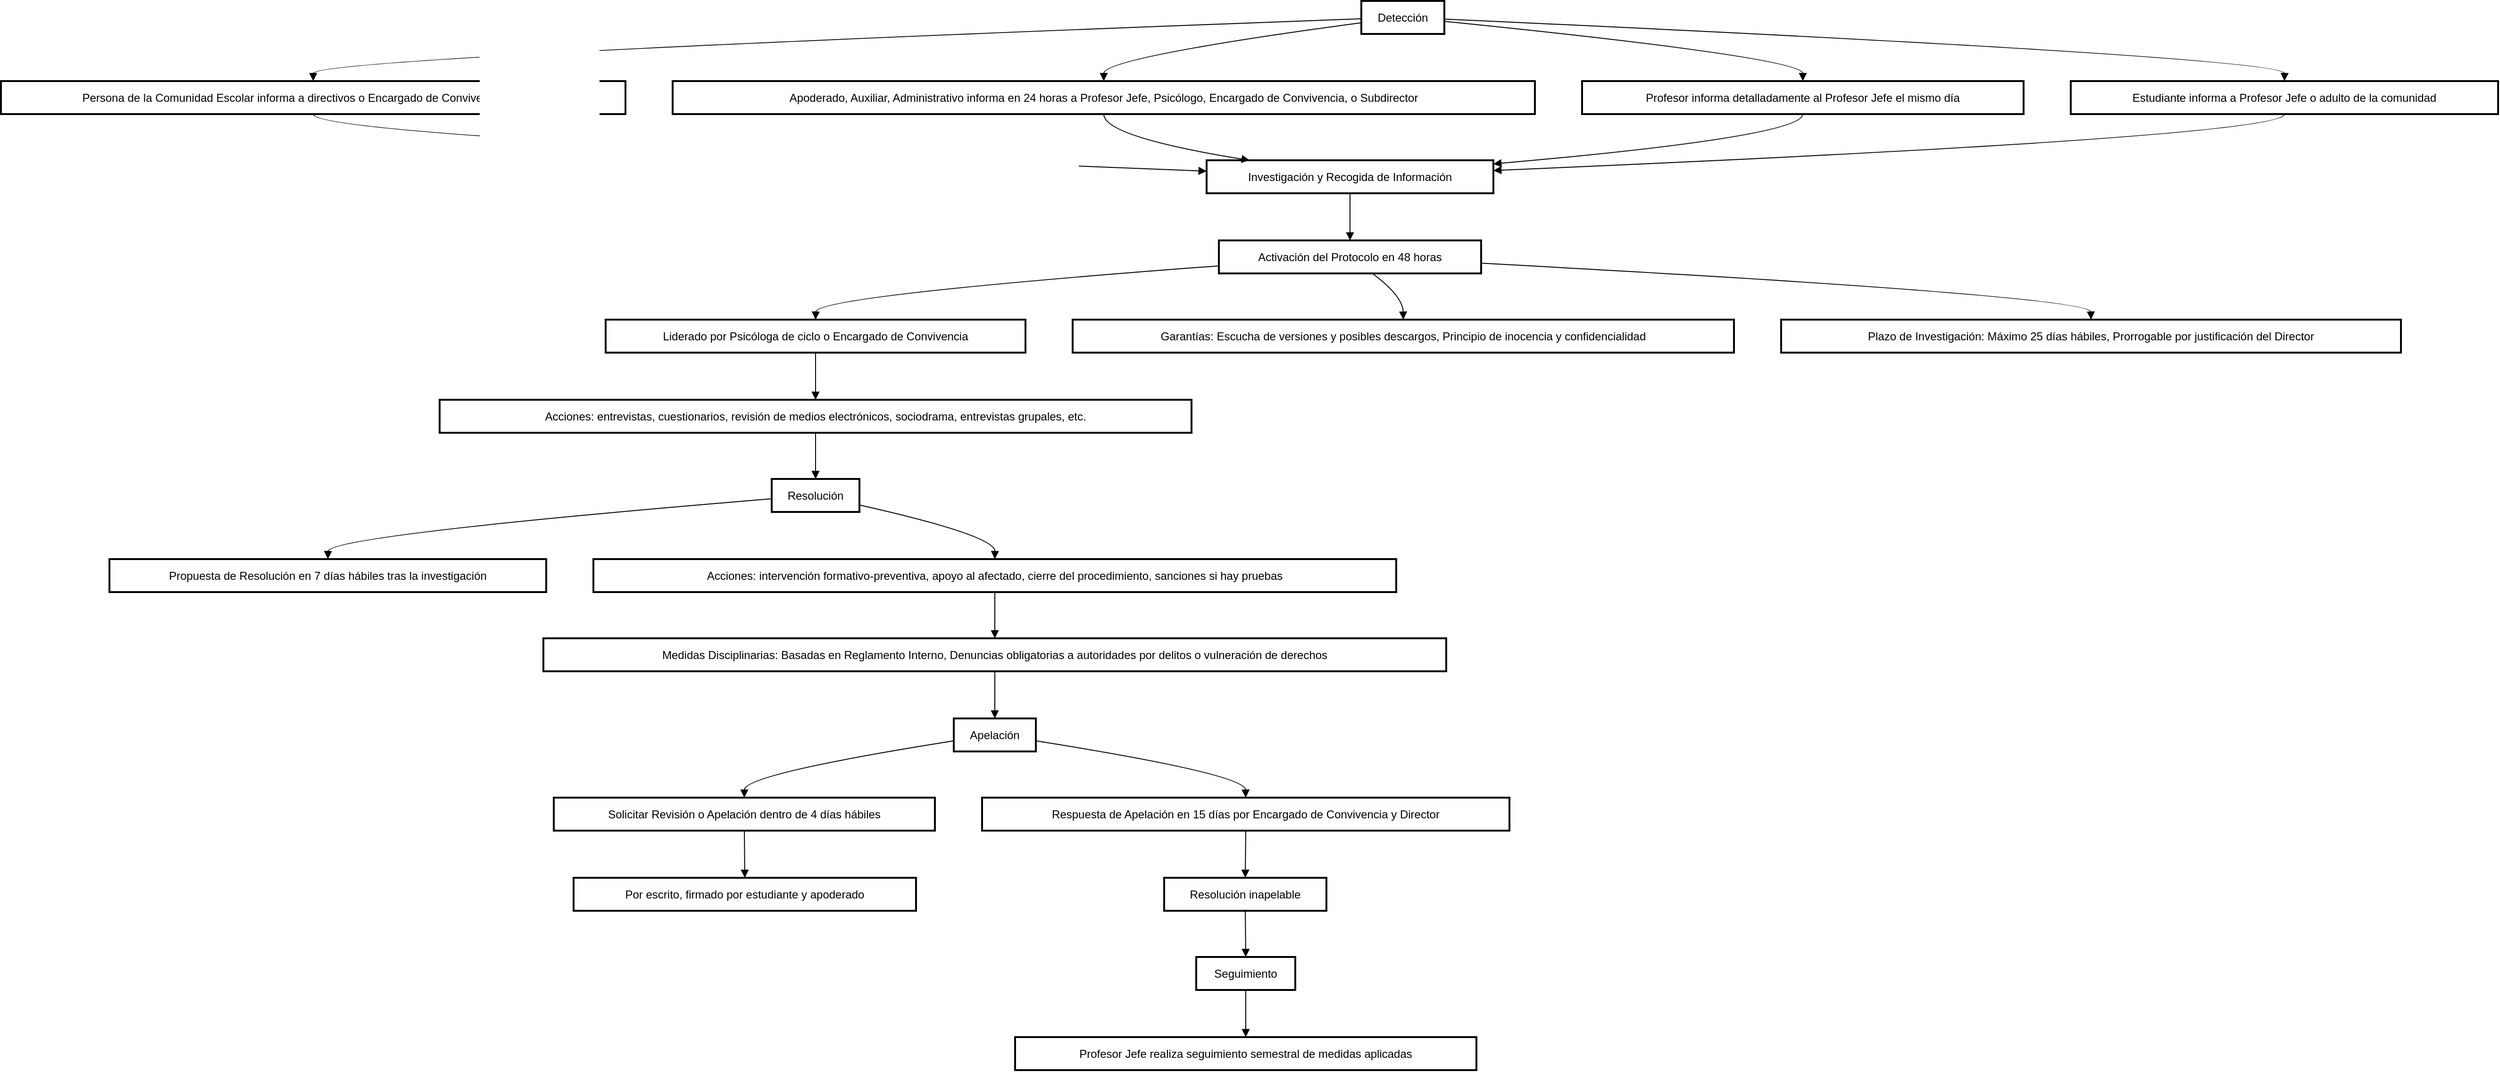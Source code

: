 <mxfile version="24.6.0" type="github">
  <diagram name="Página-1" id="xz5n-r0jUpxt9j6FEUEe">
    <mxGraphModel dx="954" dy="532" grid="1" gridSize="10" guides="1" tooltips="1" connect="1" arrows="1" fold="1" page="1" pageScale="1" pageWidth="827" pageHeight="1169" math="0" shadow="0">
      <root>
        <mxCell id="0" />
        <mxCell id="1" parent="0" />
        <mxCell id="gAkujr-ihxnfVYlcuwBb-1" value="Detección" style="whiteSpace=wrap;strokeWidth=2;" vertex="1" parent="1">
          <mxGeometry x="1462" y="220" width="88" height="35" as="geometry" />
        </mxCell>
        <mxCell id="gAkujr-ihxnfVYlcuwBb-2" value="Persona de la Comunidad Escolar informa a directivos o Encargado de Convivencia Escolar" style="whiteSpace=wrap;strokeWidth=2;" vertex="1" parent="1">
          <mxGeometry x="20" y="305" width="662" height="35" as="geometry" />
        </mxCell>
        <mxCell id="gAkujr-ihxnfVYlcuwBb-3" value="Apoderado, Auxiliar, Administrativo informa en 24 horas a Profesor Jefe, Psicólogo, Encargado de Convivencia, o Subdirector" style="whiteSpace=wrap;strokeWidth=2;" vertex="1" parent="1">
          <mxGeometry x="732" y="305" width="914" height="35" as="geometry" />
        </mxCell>
        <mxCell id="gAkujr-ihxnfVYlcuwBb-4" value="Profesor informa detalladamente al Profesor Jefe el mismo día" style="whiteSpace=wrap;strokeWidth=2;" vertex="1" parent="1">
          <mxGeometry x="1696" y="305" width="468" height="35" as="geometry" />
        </mxCell>
        <mxCell id="gAkujr-ihxnfVYlcuwBb-5" value="Estudiante informa a Profesor Jefe o adulto de la comunidad" style="whiteSpace=wrap;strokeWidth=2;" vertex="1" parent="1">
          <mxGeometry x="2214" y="305" width="453" height="35" as="geometry" />
        </mxCell>
        <mxCell id="gAkujr-ihxnfVYlcuwBb-6" value="Investigación y Recogida de Información" style="whiteSpace=wrap;strokeWidth=2;" vertex="1" parent="1">
          <mxGeometry x="1298" y="389" width="304" height="35" as="geometry" />
        </mxCell>
        <mxCell id="gAkujr-ihxnfVYlcuwBb-7" value="Activación del Protocolo en 48 horas" style="whiteSpace=wrap;strokeWidth=2;" vertex="1" parent="1">
          <mxGeometry x="1311" y="474" width="278" height="35" as="geometry" />
        </mxCell>
        <mxCell id="gAkujr-ihxnfVYlcuwBb-8" value="Liderado por Psicóloga de ciclo o Encargado de Convivencia" style="whiteSpace=wrap;strokeWidth=2;" vertex="1" parent="1">
          <mxGeometry x="661" y="558" width="445" height="35" as="geometry" />
        </mxCell>
        <mxCell id="gAkujr-ihxnfVYlcuwBb-9" value="Acciones: entrevistas, cuestionarios, revisión de medios electrónicos, sociodrama, entrevistas grupales, etc." style="whiteSpace=wrap;strokeWidth=2;" vertex="1" parent="1">
          <mxGeometry x="485" y="643" width="797" height="35" as="geometry" />
        </mxCell>
        <mxCell id="gAkujr-ihxnfVYlcuwBb-10" value="Garantías: Escucha de versiones y posibles descargos, Principio de inocencia y confidencialidad" style="whiteSpace=wrap;strokeWidth=2;" vertex="1" parent="1">
          <mxGeometry x="1156" y="558" width="701" height="35" as="geometry" />
        </mxCell>
        <mxCell id="gAkujr-ihxnfVYlcuwBb-11" value="Plazo de Investigación: Máximo 25 días hábiles, Prorrogable por justificación del Director" style="whiteSpace=wrap;strokeWidth=2;" vertex="1" parent="1">
          <mxGeometry x="1907" y="558" width="657" height="35" as="geometry" />
        </mxCell>
        <mxCell id="gAkujr-ihxnfVYlcuwBb-12" value="Resolución" style="whiteSpace=wrap;strokeWidth=2;" vertex="1" parent="1">
          <mxGeometry x="837" y="727" width="93" height="35" as="geometry" />
        </mxCell>
        <mxCell id="gAkujr-ihxnfVYlcuwBb-13" value="Propuesta de Resolución en 7 días hábiles tras la investigación" style="whiteSpace=wrap;strokeWidth=2;" vertex="1" parent="1">
          <mxGeometry x="135" y="812" width="463" height="35" as="geometry" />
        </mxCell>
        <mxCell id="gAkujr-ihxnfVYlcuwBb-14" value="Acciones: intervención formativo-preventiva, apoyo al afectado, cierre del procedimiento, sanciones si hay pruebas" style="whiteSpace=wrap;strokeWidth=2;" vertex="1" parent="1">
          <mxGeometry x="648" y="812" width="851" height="35" as="geometry" />
        </mxCell>
        <mxCell id="gAkujr-ihxnfVYlcuwBb-15" value="Medidas Disciplinarias: Basadas en Reglamento Interno, Denuncias obligatorias a autoridades por delitos o vulneración de derechos" style="whiteSpace=wrap;strokeWidth=2;" vertex="1" parent="1">
          <mxGeometry x="595" y="896" width="957" height="35" as="geometry" />
        </mxCell>
        <mxCell id="gAkujr-ihxnfVYlcuwBb-16" value="Apelación" style="whiteSpace=wrap;strokeWidth=2;" vertex="1" parent="1">
          <mxGeometry x="1030" y="981" width="87" height="35" as="geometry" />
        </mxCell>
        <mxCell id="gAkujr-ihxnfVYlcuwBb-17" value="Solicitar Revisión o Apelación dentro de 4 días hábiles" style="whiteSpace=wrap;strokeWidth=2;" vertex="1" parent="1">
          <mxGeometry x="606" y="1065" width="404" height="35" as="geometry" />
        </mxCell>
        <mxCell id="gAkujr-ihxnfVYlcuwBb-18" value="Por escrito, firmado por estudiante y apoderado" style="whiteSpace=wrap;strokeWidth=2;" vertex="1" parent="1">
          <mxGeometry x="627" y="1150" width="363" height="35" as="geometry" />
        </mxCell>
        <mxCell id="gAkujr-ihxnfVYlcuwBb-19" value="Respuesta de Apelación en 15 días por Encargado de Convivencia y Director" style="whiteSpace=wrap;strokeWidth=2;" vertex="1" parent="1">
          <mxGeometry x="1060" y="1065" width="559" height="35" as="geometry" />
        </mxCell>
        <mxCell id="gAkujr-ihxnfVYlcuwBb-20" value="Resolución inapelable" style="whiteSpace=wrap;strokeWidth=2;" vertex="1" parent="1">
          <mxGeometry x="1253" y="1150" width="172" height="35" as="geometry" />
        </mxCell>
        <mxCell id="gAkujr-ihxnfVYlcuwBb-21" value="Seguimiento" style="whiteSpace=wrap;strokeWidth=2;" vertex="1" parent="1">
          <mxGeometry x="1287" y="1234" width="105" height="35" as="geometry" />
        </mxCell>
        <mxCell id="gAkujr-ihxnfVYlcuwBb-22" value="Profesor Jefe realiza seguimiento semestral de medidas aplicadas" style="whiteSpace=wrap;strokeWidth=2;" vertex="1" parent="1">
          <mxGeometry x="1095" y="1319" width="489" height="35" as="geometry" />
        </mxCell>
        <mxCell id="gAkujr-ihxnfVYlcuwBb-23" value="" style="curved=1;startArrow=none;endArrow=block;exitX=0;exitY=0.54;entryX=0.5;entryY=-0.01;rounded=0;" edge="1" parent="1" source="gAkujr-ihxnfVYlcuwBb-1" target="gAkujr-ihxnfVYlcuwBb-2">
          <mxGeometry relative="1" as="geometry">
            <Array as="points">
              <mxPoint x="351" y="280" />
            </Array>
          </mxGeometry>
        </mxCell>
        <mxCell id="gAkujr-ihxnfVYlcuwBb-24" value="" style="curved=1;startArrow=none;endArrow=block;exitX=0;exitY=0.66;entryX=0.5;entryY=-0.01;rounded=0;" edge="1" parent="1" source="gAkujr-ihxnfVYlcuwBb-1" target="gAkujr-ihxnfVYlcuwBb-3">
          <mxGeometry relative="1" as="geometry">
            <Array as="points">
              <mxPoint x="1189" y="280" />
            </Array>
          </mxGeometry>
        </mxCell>
        <mxCell id="gAkujr-ihxnfVYlcuwBb-25" value="" style="curved=1;startArrow=none;endArrow=block;exitX=1.01;exitY=0.62;entryX=0.5;entryY=-0.01;rounded=0;" edge="1" parent="1" source="gAkujr-ihxnfVYlcuwBb-1" target="gAkujr-ihxnfVYlcuwBb-4">
          <mxGeometry relative="1" as="geometry">
            <Array as="points">
              <mxPoint x="1930" y="280" />
            </Array>
          </mxGeometry>
        </mxCell>
        <mxCell id="gAkujr-ihxnfVYlcuwBb-26" value="" style="curved=1;startArrow=none;endArrow=block;exitX=1.01;exitY=0.55;entryX=0.5;entryY=-0.01;rounded=0;" edge="1" parent="1" source="gAkujr-ihxnfVYlcuwBb-1" target="gAkujr-ihxnfVYlcuwBb-5">
          <mxGeometry relative="1" as="geometry">
            <Array as="points">
              <mxPoint x="2441" y="280" />
            </Array>
          </mxGeometry>
        </mxCell>
        <mxCell id="gAkujr-ihxnfVYlcuwBb-27" value="" style="curved=1;startArrow=none;endArrow=block;exitX=0.5;exitY=0.97;entryX=0;entryY=0.33;rounded=0;" edge="1" parent="1" source="gAkujr-ihxnfVYlcuwBb-2" target="gAkujr-ihxnfVYlcuwBb-6">
          <mxGeometry relative="1" as="geometry">
            <Array as="points">
              <mxPoint x="351" y="364" />
            </Array>
          </mxGeometry>
        </mxCell>
        <mxCell id="gAkujr-ihxnfVYlcuwBb-28" value="" style="curved=1;startArrow=none;endArrow=block;exitX=0.5;exitY=0.97;entryX=0.15;entryY=0;rounded=0;" edge="1" parent="1" source="gAkujr-ihxnfVYlcuwBb-3" target="gAkujr-ihxnfVYlcuwBb-6">
          <mxGeometry relative="1" as="geometry">
            <Array as="points">
              <mxPoint x="1189" y="364" />
            </Array>
          </mxGeometry>
        </mxCell>
        <mxCell id="gAkujr-ihxnfVYlcuwBb-29" value="" style="curved=1;startArrow=none;endArrow=block;exitX=0.5;exitY=0.97;entryX=1;entryY=0.11;rounded=0;" edge="1" parent="1" source="gAkujr-ihxnfVYlcuwBb-4" target="gAkujr-ihxnfVYlcuwBb-6">
          <mxGeometry relative="1" as="geometry">
            <Array as="points">
              <mxPoint x="1930" y="364" />
            </Array>
          </mxGeometry>
        </mxCell>
        <mxCell id="gAkujr-ihxnfVYlcuwBb-30" value="" style="curved=1;startArrow=none;endArrow=block;exitX=0.5;exitY=0.97;entryX=1;entryY=0.31;rounded=0;" edge="1" parent="1" source="gAkujr-ihxnfVYlcuwBb-5" target="gAkujr-ihxnfVYlcuwBb-6">
          <mxGeometry relative="1" as="geometry">
            <Array as="points">
              <mxPoint x="2441" y="364" />
            </Array>
          </mxGeometry>
        </mxCell>
        <mxCell id="gAkujr-ihxnfVYlcuwBb-31" value="" style="curved=1;startArrow=none;endArrow=block;exitX=0.5;exitY=0.99;entryX=0.5;entryY=-0.01;rounded=0;" edge="1" parent="1" source="gAkujr-ihxnfVYlcuwBb-6" target="gAkujr-ihxnfVYlcuwBb-7">
          <mxGeometry relative="1" as="geometry">
            <Array as="points" />
          </mxGeometry>
        </mxCell>
        <mxCell id="gAkujr-ihxnfVYlcuwBb-32" value="" style="curved=1;startArrow=none;endArrow=block;exitX=0;exitY=0.77;entryX=0.5;entryY=0;rounded=0;" edge="1" parent="1" source="gAkujr-ihxnfVYlcuwBb-7" target="gAkujr-ihxnfVYlcuwBb-8">
          <mxGeometry relative="1" as="geometry">
            <Array as="points">
              <mxPoint x="884" y="533" />
            </Array>
          </mxGeometry>
        </mxCell>
        <mxCell id="gAkujr-ihxnfVYlcuwBb-33" value="" style="curved=1;startArrow=none;endArrow=block;exitX=0.5;exitY=0.99;entryX=0.5;entryY=-0.01;rounded=0;" edge="1" parent="1" source="gAkujr-ihxnfVYlcuwBb-8" target="gAkujr-ihxnfVYlcuwBb-9">
          <mxGeometry relative="1" as="geometry">
            <Array as="points" />
          </mxGeometry>
        </mxCell>
        <mxCell id="gAkujr-ihxnfVYlcuwBb-34" value="" style="curved=1;startArrow=none;endArrow=block;exitX=0.58;exitY=0.97;entryX=0.5;entryY=0;rounded=0;" edge="1" parent="1" source="gAkujr-ihxnfVYlcuwBb-7" target="gAkujr-ihxnfVYlcuwBb-10">
          <mxGeometry relative="1" as="geometry">
            <Array as="points">
              <mxPoint x="1506" y="533" />
            </Array>
          </mxGeometry>
        </mxCell>
        <mxCell id="gAkujr-ihxnfVYlcuwBb-35" value="" style="curved=1;startArrow=none;endArrow=block;exitX=1;exitY=0.69;entryX=0.5;entryY=0;rounded=0;" edge="1" parent="1" source="gAkujr-ihxnfVYlcuwBb-7" target="gAkujr-ihxnfVYlcuwBb-11">
          <mxGeometry relative="1" as="geometry">
            <Array as="points">
              <mxPoint x="2235" y="533" />
            </Array>
          </mxGeometry>
        </mxCell>
        <mxCell id="gAkujr-ihxnfVYlcuwBb-36" value="" style="curved=1;startArrow=none;endArrow=block;exitX=0.5;exitY=0.97;entryX=0.5;entryY=0;rounded=0;" edge="1" parent="1" source="gAkujr-ihxnfVYlcuwBb-9" target="gAkujr-ihxnfVYlcuwBb-12">
          <mxGeometry relative="1" as="geometry">
            <Array as="points" />
          </mxGeometry>
        </mxCell>
        <mxCell id="gAkujr-ihxnfVYlcuwBb-37" value="" style="curved=1;startArrow=none;endArrow=block;exitX=0;exitY=0.6;entryX=0.5;entryY=-0.01;rounded=0;" edge="1" parent="1" source="gAkujr-ihxnfVYlcuwBb-12" target="gAkujr-ihxnfVYlcuwBb-13">
          <mxGeometry relative="1" as="geometry">
            <Array as="points">
              <mxPoint x="367" y="787" />
            </Array>
          </mxGeometry>
        </mxCell>
        <mxCell id="gAkujr-ihxnfVYlcuwBb-38" value="" style="curved=1;startArrow=none;endArrow=block;exitX=1;exitY=0.79;entryX=0.5;entryY=-0.01;rounded=0;" edge="1" parent="1" source="gAkujr-ihxnfVYlcuwBb-12" target="gAkujr-ihxnfVYlcuwBb-14">
          <mxGeometry relative="1" as="geometry">
            <Array as="points">
              <mxPoint x="1074" y="787" />
            </Array>
          </mxGeometry>
        </mxCell>
        <mxCell id="gAkujr-ihxnfVYlcuwBb-39" value="" style="curved=1;startArrow=none;endArrow=block;exitX=0.5;exitY=0.97;entryX=0.5;entryY=0;rounded=0;" edge="1" parent="1" source="gAkujr-ihxnfVYlcuwBb-14" target="gAkujr-ihxnfVYlcuwBb-15">
          <mxGeometry relative="1" as="geometry">
            <Array as="points" />
          </mxGeometry>
        </mxCell>
        <mxCell id="gAkujr-ihxnfVYlcuwBb-40" value="" style="curved=1;startArrow=none;endArrow=block;exitX=0.5;exitY=0.99;entryX=0.5;entryY=-0.01;rounded=0;" edge="1" parent="1" source="gAkujr-ihxnfVYlcuwBb-15" target="gAkujr-ihxnfVYlcuwBb-16">
          <mxGeometry relative="1" as="geometry">
            <Array as="points" />
          </mxGeometry>
        </mxCell>
        <mxCell id="gAkujr-ihxnfVYlcuwBb-41" value="" style="curved=1;startArrow=none;endArrow=block;exitX=0;exitY=0.68;entryX=0.5;entryY=0;rounded=0;" edge="1" parent="1" source="gAkujr-ihxnfVYlcuwBb-16" target="gAkujr-ihxnfVYlcuwBb-17">
          <mxGeometry relative="1" as="geometry">
            <Array as="points">
              <mxPoint x="808" y="1040" />
            </Array>
          </mxGeometry>
        </mxCell>
        <mxCell id="gAkujr-ihxnfVYlcuwBb-42" value="" style="curved=1;startArrow=none;endArrow=block;exitX=0.5;exitY=0.99;entryX=0.5;entryY=-0.01;rounded=0;" edge="1" parent="1" source="gAkujr-ihxnfVYlcuwBb-17" target="gAkujr-ihxnfVYlcuwBb-18">
          <mxGeometry relative="1" as="geometry">
            <Array as="points" />
          </mxGeometry>
        </mxCell>
        <mxCell id="gAkujr-ihxnfVYlcuwBb-43" value="" style="curved=1;startArrow=none;endArrow=block;exitX=1;exitY=0.68;entryX=0.5;entryY=0;rounded=0;" edge="1" parent="1" source="gAkujr-ihxnfVYlcuwBb-16" target="gAkujr-ihxnfVYlcuwBb-19">
          <mxGeometry relative="1" as="geometry">
            <Array as="points">
              <mxPoint x="1339" y="1040" />
            </Array>
          </mxGeometry>
        </mxCell>
        <mxCell id="gAkujr-ihxnfVYlcuwBb-44" value="" style="curved=1;startArrow=none;endArrow=block;exitX=0.5;exitY=0.99;entryX=0.5;entryY=-0.01;rounded=0;" edge="1" parent="1" source="gAkujr-ihxnfVYlcuwBb-19" target="gAkujr-ihxnfVYlcuwBb-20">
          <mxGeometry relative="1" as="geometry">
            <Array as="points" />
          </mxGeometry>
        </mxCell>
        <mxCell id="gAkujr-ihxnfVYlcuwBb-45" value="" style="curved=1;startArrow=none;endArrow=block;exitX=0.5;exitY=0.97;entryX=0.5;entryY=0;rounded=0;" edge="1" parent="1" source="gAkujr-ihxnfVYlcuwBb-20" target="gAkujr-ihxnfVYlcuwBb-21">
          <mxGeometry relative="1" as="geometry">
            <Array as="points" />
          </mxGeometry>
        </mxCell>
        <mxCell id="gAkujr-ihxnfVYlcuwBb-46" value="" style="curved=1;startArrow=none;endArrow=block;exitX=0.5;exitY=0.99;entryX=0.5;entryY=-0.01;rounded=0;" edge="1" parent="1" source="gAkujr-ihxnfVYlcuwBb-21" target="gAkujr-ihxnfVYlcuwBb-22">
          <mxGeometry relative="1" as="geometry">
            <Array as="points" />
          </mxGeometry>
        </mxCell>
      </root>
    </mxGraphModel>
  </diagram>
</mxfile>
